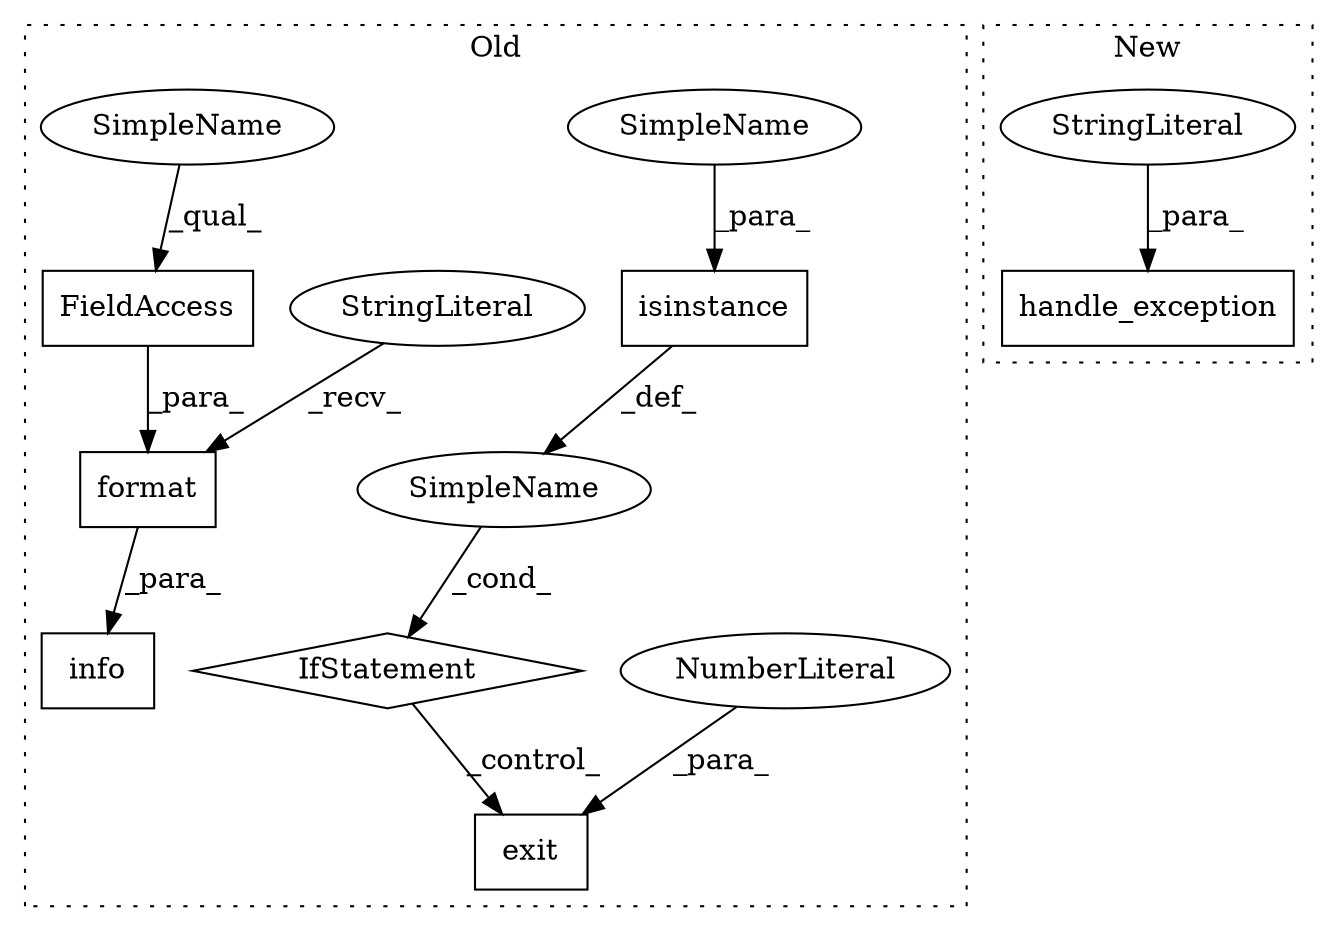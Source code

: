 digraph G {
subgraph cluster0 {
1 [label="isinstance" a="32" s="2162,2194" l="11,1" shape="box"];
3 [label="FieldAccess" a="22" s="2139" l="9" shape="box"];
4 [label="exit" a="32" s="2211,2217" l="5,1" shape="box"];
5 [label="NumberLiteral" a="34" s="2216" l="1" shape="ellipse"];
6 [label="SimpleName" a="42" s="" l="" shape="ellipse"];
7 [label="IfStatement" a="25" s="2158,2195" l="4,2" shape="diamond"];
8 [label="format" a="32" s="2132,2148" l="7,1" shape="box"];
10 [label="StringLiteral" a="45" s="2097" l="34" shape="ellipse"];
11 [label="info" a="32" s="2092,2149" l="5,1" shape="box"];
12 [label="SimpleName" a="42" s="2173" l="1" shape="ellipse"];
13 [label="SimpleName" a="42" s="2139" l="1" shape="ellipse"];
label = "Old";
style="dotted";
}
subgraph cluster1 {
2 [label="handle_exception" a="32" s="1757,1806" l="17,1" shape="box"];
9 [label="StringLiteral" a="45" s="1776" l="30" shape="ellipse"];
label = "New";
style="dotted";
}
1 -> 6 [label="_def_"];
3 -> 8 [label="_para_"];
5 -> 4 [label="_para_"];
6 -> 7 [label="_cond_"];
7 -> 4 [label="_control_"];
8 -> 11 [label="_para_"];
9 -> 2 [label="_para_"];
10 -> 8 [label="_recv_"];
12 -> 1 [label="_para_"];
13 -> 3 [label="_qual_"];
}